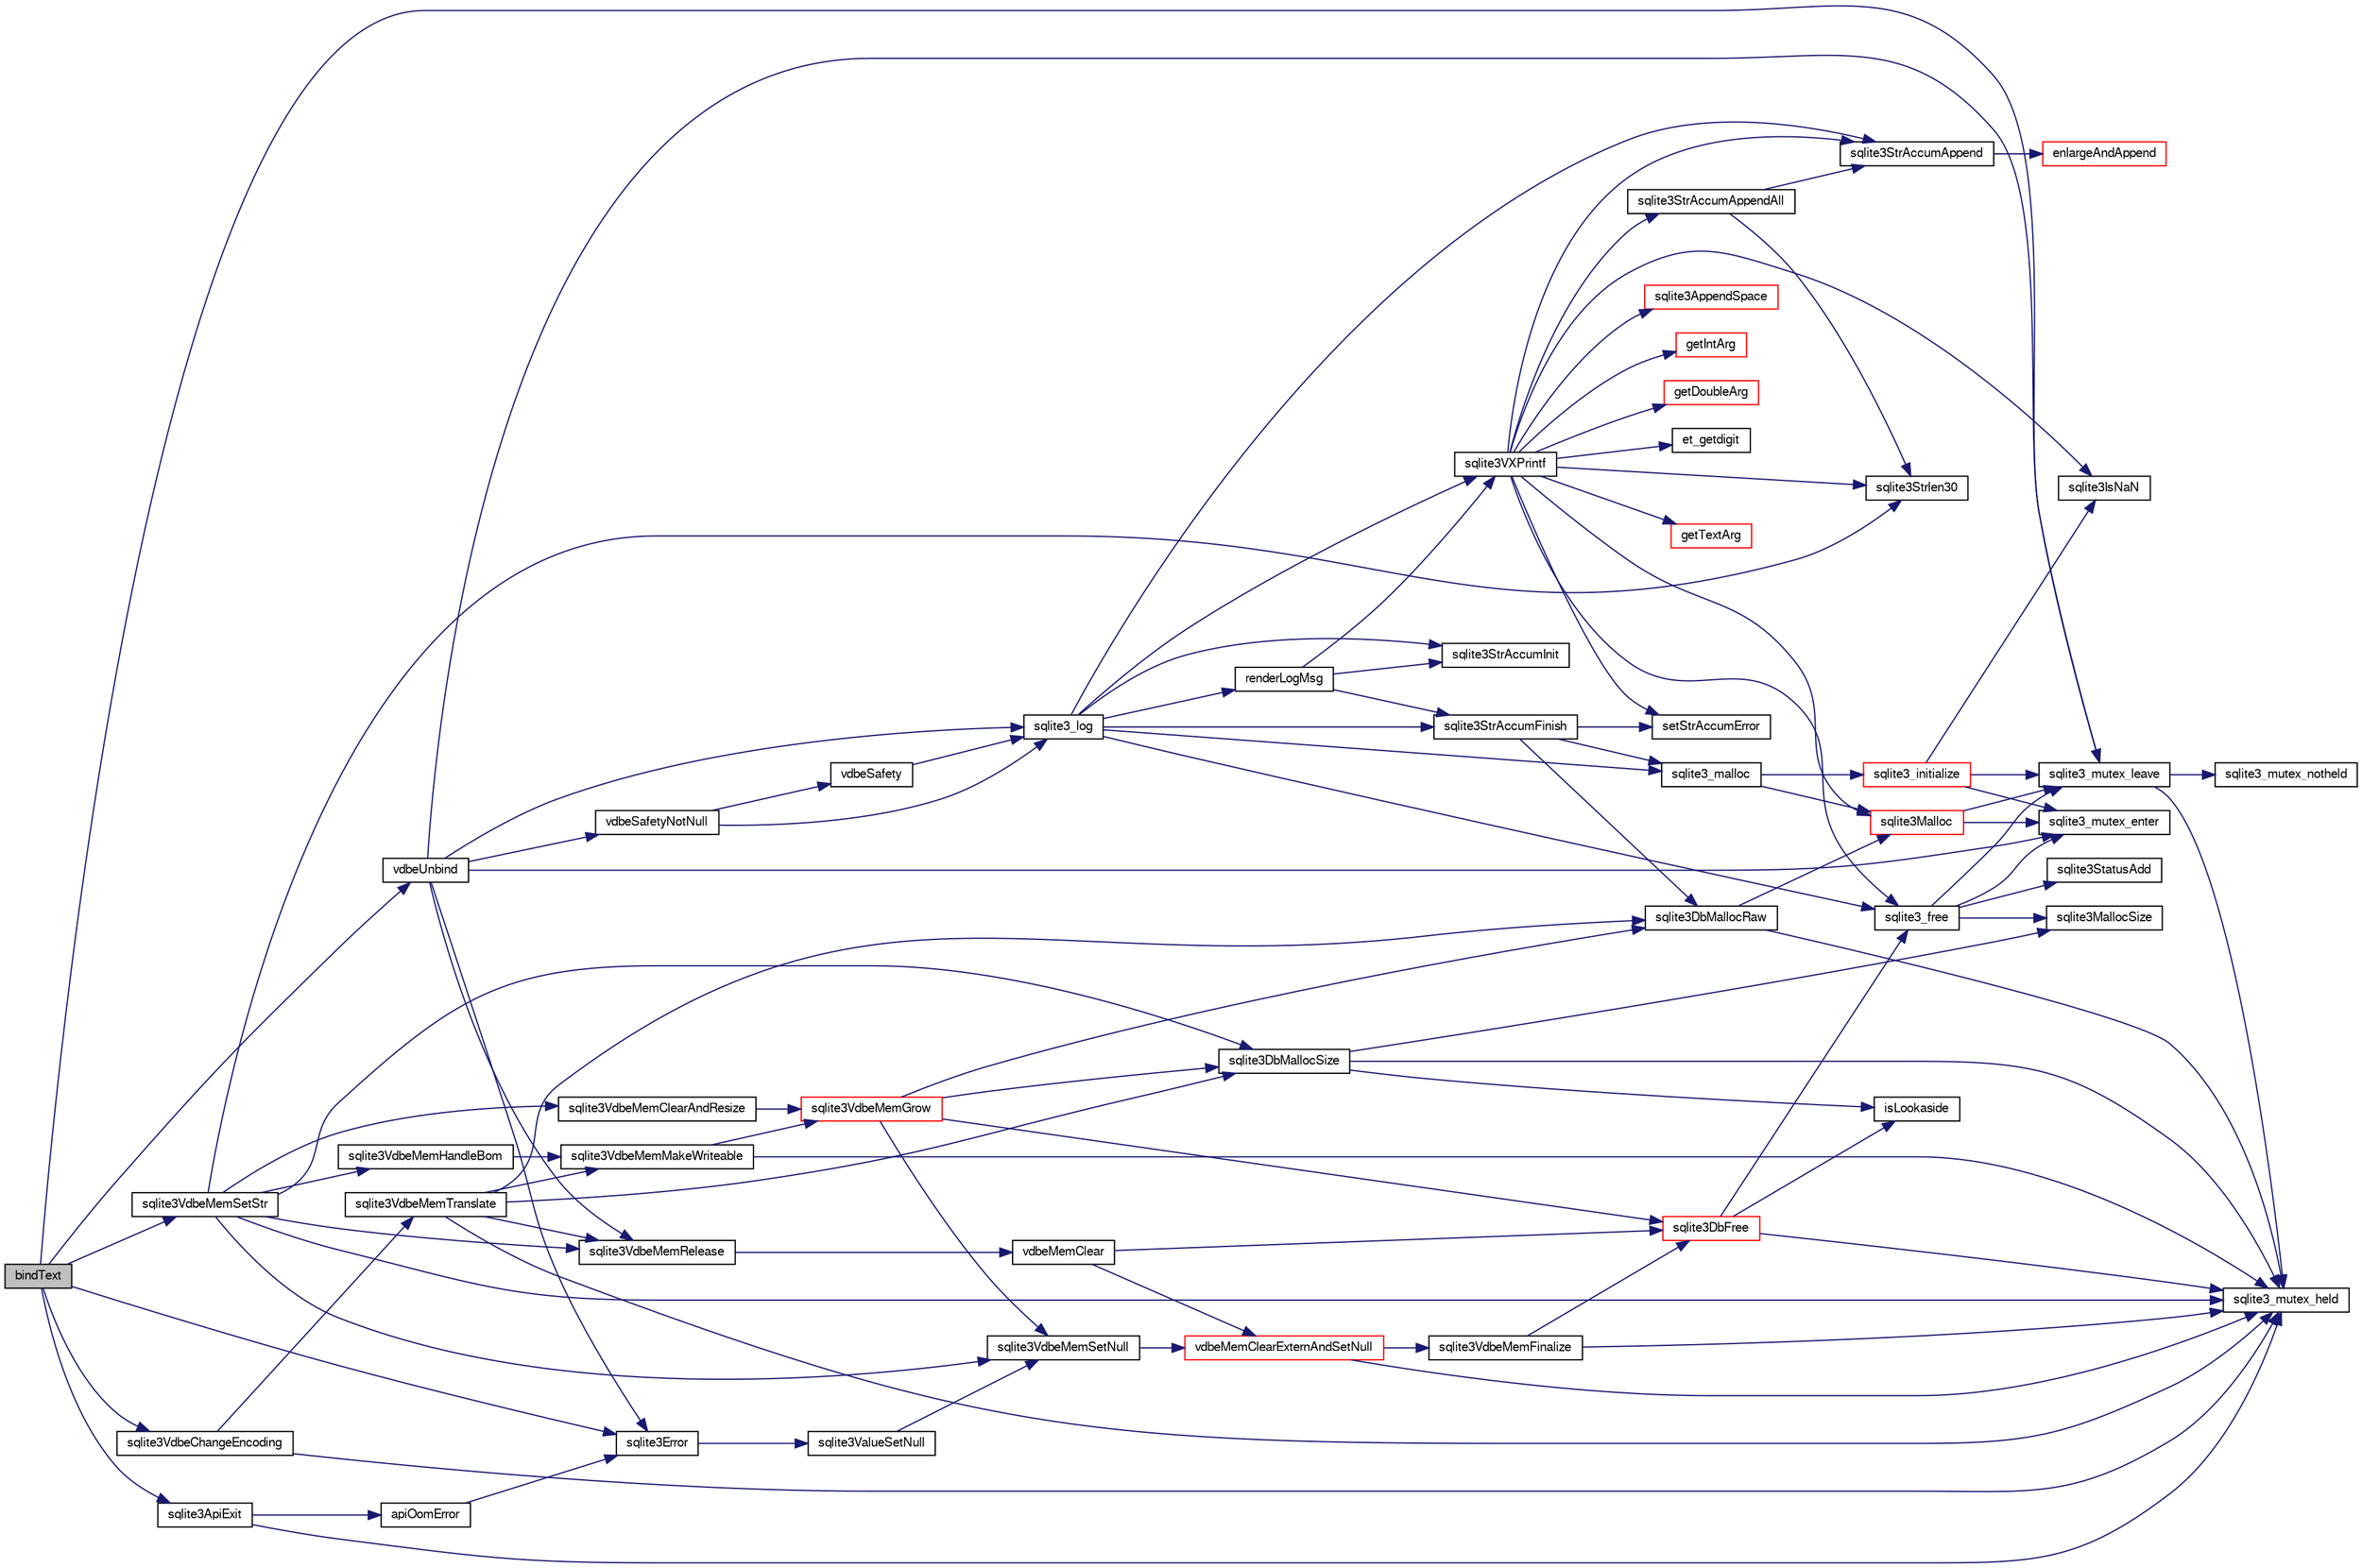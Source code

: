 digraph "bindText"
{
  edge [fontname="FreeSans",fontsize="10",labelfontname="FreeSans",labelfontsize="10"];
  node [fontname="FreeSans",fontsize="10",shape=record];
  rankdir="LR";
  Node21541 [label="bindText",height=0.2,width=0.4,color="black", fillcolor="grey75", style="filled", fontcolor="black"];
  Node21541 -> Node21542 [color="midnightblue",fontsize="10",style="solid",fontname="FreeSans"];
  Node21542 [label="vdbeUnbind",height=0.2,width=0.4,color="black", fillcolor="white", style="filled",URL="$sqlite3_8c.html#ae3ca3d8a878660305a0efd0c73c9f064"];
  Node21542 -> Node21543 [color="midnightblue",fontsize="10",style="solid",fontname="FreeSans"];
  Node21543 [label="vdbeSafetyNotNull",height=0.2,width=0.4,color="black", fillcolor="white", style="filled",URL="$sqlite3_8c.html#a018448275e86f09d8af8033cec4cafdf"];
  Node21543 -> Node21544 [color="midnightblue",fontsize="10",style="solid",fontname="FreeSans"];
  Node21544 [label="sqlite3_log",height=0.2,width=0.4,color="black", fillcolor="white", style="filled",URL="$sqlite3_8c.html#a298c9699bf9c143662c6b1fec4b2dc3b"];
  Node21544 -> Node21545 [color="midnightblue",fontsize="10",style="solid",fontname="FreeSans"];
  Node21545 [label="renderLogMsg",height=0.2,width=0.4,color="black", fillcolor="white", style="filled",URL="$sqlite3_8c.html#a7a02b43ce0a27bb52085c7f446d115af"];
  Node21545 -> Node21546 [color="midnightblue",fontsize="10",style="solid",fontname="FreeSans"];
  Node21546 [label="sqlite3StrAccumInit",height=0.2,width=0.4,color="black", fillcolor="white", style="filled",URL="$sqlite3_8c.html#aabf95e113b9d54d519cd15a56215f560"];
  Node21545 -> Node21547 [color="midnightblue",fontsize="10",style="solid",fontname="FreeSans"];
  Node21547 [label="sqlite3VXPrintf",height=0.2,width=0.4,color="black", fillcolor="white", style="filled",URL="$sqlite3_8c.html#a63c25806c9bd4a2b76f9a0eb232c6bde"];
  Node21547 -> Node21548 [color="midnightblue",fontsize="10",style="solid",fontname="FreeSans"];
  Node21548 [label="sqlite3StrAccumAppend",height=0.2,width=0.4,color="black", fillcolor="white", style="filled",URL="$sqlite3_8c.html#a56664fa33def33c5a5245b623441d5e0"];
  Node21548 -> Node21549 [color="midnightblue",fontsize="10",style="solid",fontname="FreeSans"];
  Node21549 [label="enlargeAndAppend",height=0.2,width=0.4,color="red", fillcolor="white", style="filled",URL="$sqlite3_8c.html#a25b21e61dc0883d849890eaa8a18088a"];
  Node21547 -> Node21820 [color="midnightblue",fontsize="10",style="solid",fontname="FreeSans"];
  Node21820 [label="getIntArg",height=0.2,width=0.4,color="red", fillcolor="white", style="filled",URL="$sqlite3_8c.html#abff258963dbd9205fb299851a64c67be"];
  Node21547 -> Node21566 [color="midnightblue",fontsize="10",style="solid",fontname="FreeSans"];
  Node21566 [label="sqlite3Malloc",height=0.2,width=0.4,color="red", fillcolor="white", style="filled",URL="$sqlite3_8c.html#a361a2eaa846b1885f123abe46f5d8b2b"];
  Node21566 -> Node21560 [color="midnightblue",fontsize="10",style="solid",fontname="FreeSans"];
  Node21560 [label="sqlite3_mutex_enter",height=0.2,width=0.4,color="black", fillcolor="white", style="filled",URL="$sqlite3_8c.html#a1c12cde690bd89f104de5cbad12a6bf5"];
  Node21566 -> Node21562 [color="midnightblue",fontsize="10",style="solid",fontname="FreeSans"];
  Node21562 [label="sqlite3_mutex_leave",height=0.2,width=0.4,color="black", fillcolor="white", style="filled",URL="$sqlite3_8c.html#a5838d235601dbd3c1fa993555c6bcc93"];
  Node21562 -> Node21554 [color="midnightblue",fontsize="10",style="solid",fontname="FreeSans"];
  Node21554 [label="sqlite3_mutex_held",height=0.2,width=0.4,color="black", fillcolor="white", style="filled",URL="$sqlite3_8c.html#acf77da68932b6bc163c5e68547ecc3e7"];
  Node21562 -> Node21563 [color="midnightblue",fontsize="10",style="solid",fontname="FreeSans"];
  Node21563 [label="sqlite3_mutex_notheld",height=0.2,width=0.4,color="black", fillcolor="white", style="filled",URL="$sqlite3_8c.html#a83967c837c1c000d3b5adcfaa688f5dc"];
  Node21547 -> Node21551 [color="midnightblue",fontsize="10",style="solid",fontname="FreeSans"];
  Node21551 [label="setStrAccumError",height=0.2,width=0.4,color="black", fillcolor="white", style="filled",URL="$sqlite3_8c.html#a3dc479a1fc8ba1ab8edfe51f8a0b102c"];
  Node21547 -> Node21821 [color="midnightblue",fontsize="10",style="solid",fontname="FreeSans"];
  Node21821 [label="getDoubleArg",height=0.2,width=0.4,color="red", fillcolor="white", style="filled",URL="$sqlite3_8c.html#a1cf25120072c85bd261983b24c12c3d9"];
  Node21547 -> Node21713 [color="midnightblue",fontsize="10",style="solid",fontname="FreeSans"];
  Node21713 [label="sqlite3IsNaN",height=0.2,width=0.4,color="black", fillcolor="white", style="filled",URL="$sqlite3_8c.html#aed4d78203877c3486765ccbc7feebb50"];
  Node21547 -> Node21629 [color="midnightblue",fontsize="10",style="solid",fontname="FreeSans"];
  Node21629 [label="sqlite3Strlen30",height=0.2,width=0.4,color="black", fillcolor="white", style="filled",URL="$sqlite3_8c.html#a3dcd80ba41f1a308193dee74857b62a7"];
  Node21547 -> Node21822 [color="midnightblue",fontsize="10",style="solid",fontname="FreeSans"];
  Node21822 [label="et_getdigit",height=0.2,width=0.4,color="black", fillcolor="white", style="filled",URL="$sqlite3_8c.html#a40c5a308749ad07cc2397a53e081bff0"];
  Node21547 -> Node21823 [color="midnightblue",fontsize="10",style="solid",fontname="FreeSans"];
  Node21823 [label="getTextArg",height=0.2,width=0.4,color="red", fillcolor="white", style="filled",URL="$sqlite3_8c.html#afbb41850423ef20071cefaab0431e04d"];
  Node21547 -> Node21824 [color="midnightblue",fontsize="10",style="solid",fontname="FreeSans"];
  Node21824 [label="sqlite3StrAccumAppendAll",height=0.2,width=0.4,color="black", fillcolor="white", style="filled",URL="$sqlite3_8c.html#acaf8f3e4f99a3c3a4a77e9c987547289"];
  Node21824 -> Node21548 [color="midnightblue",fontsize="10",style="solid",fontname="FreeSans"];
  Node21824 -> Node21629 [color="midnightblue",fontsize="10",style="solid",fontname="FreeSans"];
  Node21547 -> Node21825 [color="midnightblue",fontsize="10",style="solid",fontname="FreeSans"];
  Node21825 [label="sqlite3AppendSpace",height=0.2,width=0.4,color="red", fillcolor="white", style="filled",URL="$sqlite3_8c.html#aefd38a5afc0020d4a93855c3ee7c63a8"];
  Node21547 -> Node21559 [color="midnightblue",fontsize="10",style="solid",fontname="FreeSans"];
  Node21559 [label="sqlite3_free",height=0.2,width=0.4,color="black", fillcolor="white", style="filled",URL="$sqlite3_8c.html#a6552349e36a8a691af5487999ab09519"];
  Node21559 -> Node21560 [color="midnightblue",fontsize="10",style="solid",fontname="FreeSans"];
  Node21559 -> Node21561 [color="midnightblue",fontsize="10",style="solid",fontname="FreeSans"];
  Node21561 [label="sqlite3StatusAdd",height=0.2,width=0.4,color="black", fillcolor="white", style="filled",URL="$sqlite3_8c.html#afa029f93586aeab4cc85360905dae9cd"];
  Node21559 -> Node21557 [color="midnightblue",fontsize="10",style="solid",fontname="FreeSans"];
  Node21557 [label="sqlite3MallocSize",height=0.2,width=0.4,color="black", fillcolor="white", style="filled",URL="$sqlite3_8c.html#acf5d2a5f35270bafb050bd2def576955"];
  Node21559 -> Node21562 [color="midnightblue",fontsize="10",style="solid",fontname="FreeSans"];
  Node21545 -> Node21656 [color="midnightblue",fontsize="10",style="solid",fontname="FreeSans"];
  Node21656 [label="sqlite3StrAccumFinish",height=0.2,width=0.4,color="black", fillcolor="white", style="filled",URL="$sqlite3_8c.html#adb7f26b10ac1b847db6f000ef4c2e2ba"];
  Node21656 -> Node21565 [color="midnightblue",fontsize="10",style="solid",fontname="FreeSans"];
  Node21565 [label="sqlite3DbMallocRaw",height=0.2,width=0.4,color="black", fillcolor="white", style="filled",URL="$sqlite3_8c.html#abbe8be0cf7175e11ddc3e2218fad924e"];
  Node21565 -> Node21554 [color="midnightblue",fontsize="10",style="solid",fontname="FreeSans"];
  Node21565 -> Node21566 [color="midnightblue",fontsize="10",style="solid",fontname="FreeSans"];
  Node21656 -> Node21631 [color="midnightblue",fontsize="10",style="solid",fontname="FreeSans"];
  Node21631 [label="sqlite3_malloc",height=0.2,width=0.4,color="black", fillcolor="white", style="filled",URL="$sqlite3_8c.html#ac79dba55fc32b6a840cf5a9769bce7cd"];
  Node21631 -> Node21572 [color="midnightblue",fontsize="10",style="solid",fontname="FreeSans"];
  Node21572 [label="sqlite3_initialize",height=0.2,width=0.4,color="red", fillcolor="white", style="filled",URL="$sqlite3_8c.html#ab0c0ee2d5d4cf8b28e9572296a8861df"];
  Node21572 -> Node21560 [color="midnightblue",fontsize="10",style="solid",fontname="FreeSans"];
  Node21572 -> Node21562 [color="midnightblue",fontsize="10",style="solid",fontname="FreeSans"];
  Node21572 -> Node21713 [color="midnightblue",fontsize="10",style="solid",fontname="FreeSans"];
  Node21631 -> Node21566 [color="midnightblue",fontsize="10",style="solid",fontname="FreeSans"];
  Node21656 -> Node21551 [color="midnightblue",fontsize="10",style="solid",fontname="FreeSans"];
  Node21544 -> Node21546 [color="midnightblue",fontsize="10",style="solid",fontname="FreeSans"];
  Node21544 -> Node21547 [color="midnightblue",fontsize="10",style="solid",fontname="FreeSans"];
  Node21544 -> Node21656 [color="midnightblue",fontsize="10",style="solid",fontname="FreeSans"];
  Node21544 -> Node21631 [color="midnightblue",fontsize="10",style="solid",fontname="FreeSans"];
  Node21544 -> Node21559 [color="midnightblue",fontsize="10",style="solid",fontname="FreeSans"];
  Node21544 -> Node21548 [color="midnightblue",fontsize="10",style="solid",fontname="FreeSans"];
  Node21543 -> Node21826 [color="midnightblue",fontsize="10",style="solid",fontname="FreeSans"];
  Node21826 [label="vdbeSafety",height=0.2,width=0.4,color="black", fillcolor="white", style="filled",URL="$sqlite3_8c.html#ad376f1aa66b2801fa8fb2fb134f370fd"];
  Node21826 -> Node21544 [color="midnightblue",fontsize="10",style="solid",fontname="FreeSans"];
  Node21542 -> Node21560 [color="midnightblue",fontsize="10",style="solid",fontname="FreeSans"];
  Node21542 -> Node21760 [color="midnightblue",fontsize="10",style="solid",fontname="FreeSans"];
  Node21760 [label="sqlite3Error",height=0.2,width=0.4,color="black", fillcolor="white", style="filled",URL="$sqlite3_8c.html#a4ba5e8be78db50d5538dcaa45bcf74d3"];
  Node21760 -> Node21761 [color="midnightblue",fontsize="10",style="solid",fontname="FreeSans"];
  Node21761 [label="sqlite3ValueSetNull",height=0.2,width=0.4,color="black", fillcolor="white", style="filled",URL="$sqlite3_8c.html#ad9bc4507a7806b37946116afbe183b95"];
  Node21761 -> Node21641 [color="midnightblue",fontsize="10",style="solid",fontname="FreeSans"];
  Node21641 [label="sqlite3VdbeMemSetNull",height=0.2,width=0.4,color="black", fillcolor="white", style="filled",URL="$sqlite3_8c.html#ae01092c23aebaf8a3ebdf3954609b410"];
  Node21641 -> Node21642 [color="midnightblue",fontsize="10",style="solid",fontname="FreeSans"];
  Node21642 [label="vdbeMemClearExternAndSetNull",height=0.2,width=0.4,color="red", fillcolor="white", style="filled",URL="$sqlite3_8c.html#a29c41a360fb0e86b817777daf061230c"];
  Node21642 -> Node21554 [color="midnightblue",fontsize="10",style="solid",fontname="FreeSans"];
  Node21642 -> Node21643 [color="midnightblue",fontsize="10",style="solid",fontname="FreeSans"];
  Node21643 [label="sqlite3VdbeMemFinalize",height=0.2,width=0.4,color="black", fillcolor="white", style="filled",URL="$sqlite3_8c.html#a2568220f48ddef81b1c43e401042d9d2"];
  Node21643 -> Node21554 [color="midnightblue",fontsize="10",style="solid",fontname="FreeSans"];
  Node21643 -> Node21553 [color="midnightblue",fontsize="10",style="solid",fontname="FreeSans"];
  Node21553 [label="sqlite3DbFree",height=0.2,width=0.4,color="red", fillcolor="white", style="filled",URL="$sqlite3_8c.html#ac70ab821a6607b4a1b909582dc37a069"];
  Node21553 -> Node21554 [color="midnightblue",fontsize="10",style="solid",fontname="FreeSans"];
  Node21553 -> Node21558 [color="midnightblue",fontsize="10",style="solid",fontname="FreeSans"];
  Node21558 [label="isLookaside",height=0.2,width=0.4,color="black", fillcolor="white", style="filled",URL="$sqlite3_8c.html#a770fa05ff9717b75e16f4d968a77b897"];
  Node21553 -> Node21559 [color="midnightblue",fontsize="10",style="solid",fontname="FreeSans"];
  Node21542 -> Node21562 [color="midnightblue",fontsize="10",style="solid",fontname="FreeSans"];
  Node21542 -> Node21544 [color="midnightblue",fontsize="10",style="solid",fontname="FreeSans"];
  Node21542 -> Node21648 [color="midnightblue",fontsize="10",style="solid",fontname="FreeSans"];
  Node21648 [label="sqlite3VdbeMemRelease",height=0.2,width=0.4,color="black", fillcolor="white", style="filled",URL="$sqlite3_8c.html#a90606361dbeba88159fd6ff03fcc10cc"];
  Node21648 -> Node21649 [color="midnightblue",fontsize="10",style="solid",fontname="FreeSans"];
  Node21649 [label="vdbeMemClear",height=0.2,width=0.4,color="black", fillcolor="white", style="filled",URL="$sqlite3_8c.html#a489eef6e55ad0dadf67578726b935d12"];
  Node21649 -> Node21642 [color="midnightblue",fontsize="10",style="solid",fontname="FreeSans"];
  Node21649 -> Node21553 [color="midnightblue",fontsize="10",style="solid",fontname="FreeSans"];
  Node21541 -> Node21662 [color="midnightblue",fontsize="10",style="solid",fontname="FreeSans"];
  Node21662 [label="sqlite3VdbeMemSetStr",height=0.2,width=0.4,color="black", fillcolor="white", style="filled",URL="$sqlite3_8c.html#a9697bec7c3b512483638ea3646191d7d"];
  Node21662 -> Node21554 [color="midnightblue",fontsize="10",style="solid",fontname="FreeSans"];
  Node21662 -> Node21641 [color="midnightblue",fontsize="10",style="solid",fontname="FreeSans"];
  Node21662 -> Node21629 [color="midnightblue",fontsize="10",style="solid",fontname="FreeSans"];
  Node21662 -> Node21653 [color="midnightblue",fontsize="10",style="solid",fontname="FreeSans"];
  Node21653 [label="sqlite3VdbeMemClearAndResize",height=0.2,width=0.4,color="black", fillcolor="white", style="filled",URL="$sqlite3_8c.html#add082be4aa46084ecdf023cfac898231"];
  Node21653 -> Node21639 [color="midnightblue",fontsize="10",style="solid",fontname="FreeSans"];
  Node21639 [label="sqlite3VdbeMemGrow",height=0.2,width=0.4,color="red", fillcolor="white", style="filled",URL="$sqlite3_8c.html#aba753c9690ae0ba31b5100945cf29447"];
  Node21639 -> Node21556 [color="midnightblue",fontsize="10",style="solid",fontname="FreeSans"];
  Node21556 [label="sqlite3DbMallocSize",height=0.2,width=0.4,color="black", fillcolor="white", style="filled",URL="$sqlite3_8c.html#aa397e5a8a03495203a0767abf0a71f86"];
  Node21556 -> Node21557 [color="midnightblue",fontsize="10",style="solid",fontname="FreeSans"];
  Node21556 -> Node21554 [color="midnightblue",fontsize="10",style="solid",fontname="FreeSans"];
  Node21556 -> Node21558 [color="midnightblue",fontsize="10",style="solid",fontname="FreeSans"];
  Node21639 -> Node21553 [color="midnightblue",fontsize="10",style="solid",fontname="FreeSans"];
  Node21639 -> Node21565 [color="midnightblue",fontsize="10",style="solid",fontname="FreeSans"];
  Node21639 -> Node21641 [color="midnightblue",fontsize="10",style="solid",fontname="FreeSans"];
  Node21662 -> Node21648 [color="midnightblue",fontsize="10",style="solid",fontname="FreeSans"];
  Node21662 -> Node21556 [color="midnightblue",fontsize="10",style="solid",fontname="FreeSans"];
  Node21662 -> Node21663 [color="midnightblue",fontsize="10",style="solid",fontname="FreeSans"];
  Node21663 [label="sqlite3VdbeMemHandleBom",height=0.2,width=0.4,color="black", fillcolor="white", style="filled",URL="$sqlite3_8c.html#a8ac47607e6893715d335a0f6f4b58e3e"];
  Node21663 -> Node21647 [color="midnightblue",fontsize="10",style="solid",fontname="FreeSans"];
  Node21647 [label="sqlite3VdbeMemMakeWriteable",height=0.2,width=0.4,color="black", fillcolor="white", style="filled",URL="$sqlite3_8c.html#afabdd8032205a36c69ad191c6bbb6a34"];
  Node21647 -> Node21554 [color="midnightblue",fontsize="10",style="solid",fontname="FreeSans"];
  Node21647 -> Node21639 [color="midnightblue",fontsize="10",style="solid",fontname="FreeSans"];
  Node21541 -> Node21645 [color="midnightblue",fontsize="10",style="solid",fontname="FreeSans"];
  Node21645 [label="sqlite3VdbeChangeEncoding",height=0.2,width=0.4,color="black", fillcolor="white", style="filled",URL="$sqlite3_8c.html#aa7cf8e488bf8cf9ec18528f52a40de31"];
  Node21645 -> Node21554 [color="midnightblue",fontsize="10",style="solid",fontname="FreeSans"];
  Node21645 -> Node21646 [color="midnightblue",fontsize="10",style="solid",fontname="FreeSans"];
  Node21646 [label="sqlite3VdbeMemTranslate",height=0.2,width=0.4,color="black", fillcolor="white", style="filled",URL="$sqlite3_8c.html#adc5f07459f00d96ec7591be255d029f5"];
  Node21646 -> Node21554 [color="midnightblue",fontsize="10",style="solid",fontname="FreeSans"];
  Node21646 -> Node21647 [color="midnightblue",fontsize="10",style="solid",fontname="FreeSans"];
  Node21646 -> Node21565 [color="midnightblue",fontsize="10",style="solid",fontname="FreeSans"];
  Node21646 -> Node21648 [color="midnightblue",fontsize="10",style="solid",fontname="FreeSans"];
  Node21646 -> Node21556 [color="midnightblue",fontsize="10",style="solid",fontname="FreeSans"];
  Node21541 -> Node21760 [color="midnightblue",fontsize="10",style="solid",fontname="FreeSans"];
  Node21541 -> Node21758 [color="midnightblue",fontsize="10",style="solid",fontname="FreeSans"];
  Node21758 [label="sqlite3ApiExit",height=0.2,width=0.4,color="black", fillcolor="white", style="filled",URL="$sqlite3_8c.html#ae5a967ec6172298db98b6090bbd1dd9b"];
  Node21758 -> Node21554 [color="midnightblue",fontsize="10",style="solid",fontname="FreeSans"];
  Node21758 -> Node21759 [color="midnightblue",fontsize="10",style="solid",fontname="FreeSans"];
  Node21759 [label="apiOomError",height=0.2,width=0.4,color="black", fillcolor="white", style="filled",URL="$sqlite3_8c.html#a55c294da0c468873c7f7ea59378b8b9c"];
  Node21759 -> Node21760 [color="midnightblue",fontsize="10",style="solid",fontname="FreeSans"];
  Node21541 -> Node21562 [color="midnightblue",fontsize="10",style="solid",fontname="FreeSans"];
}
